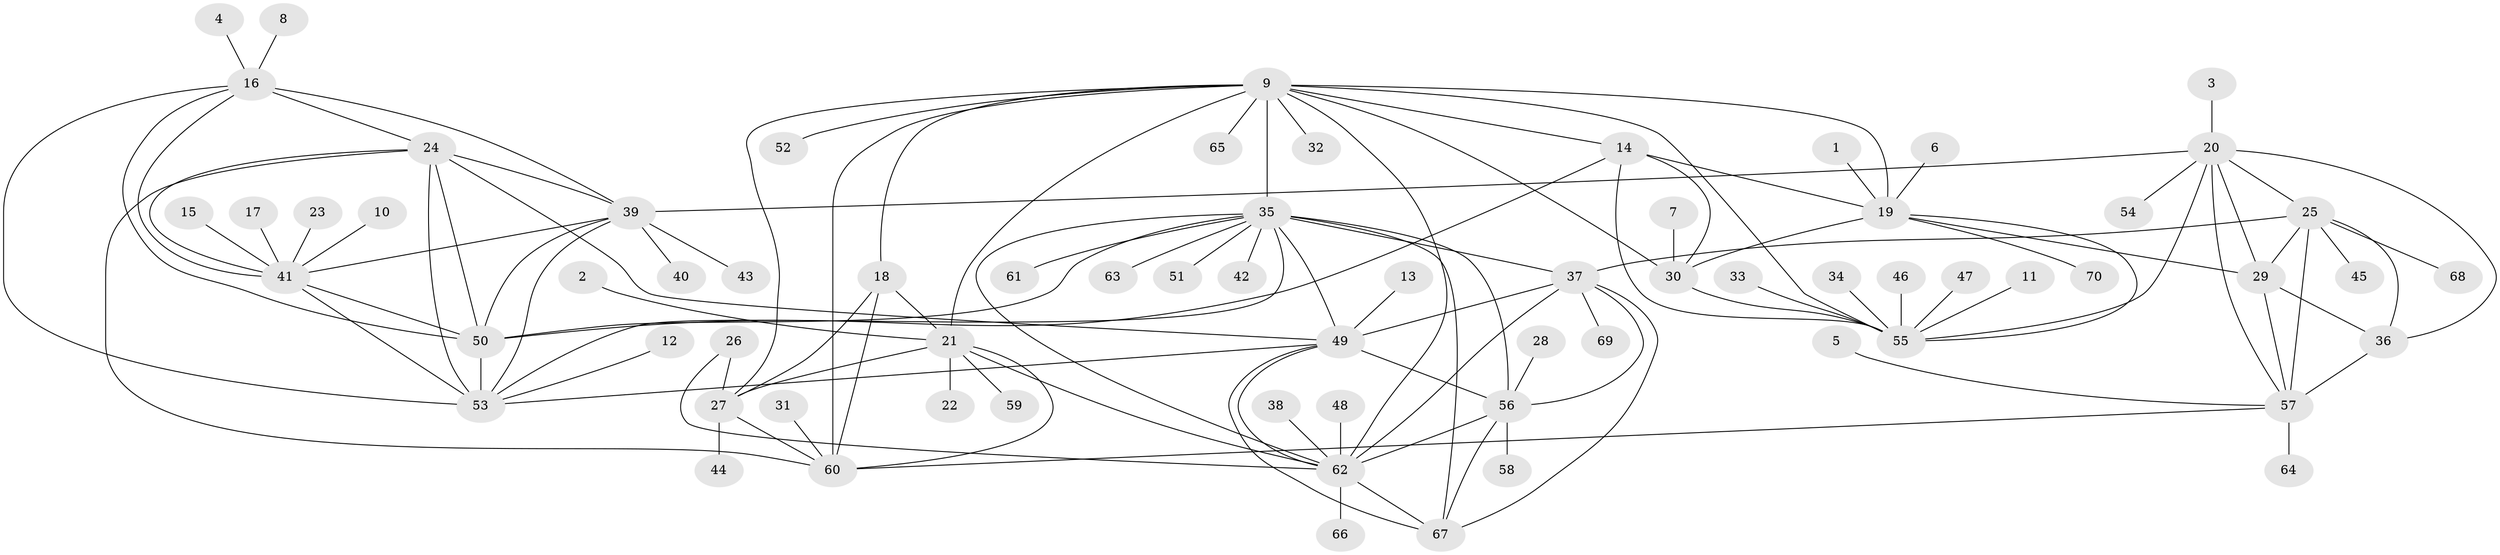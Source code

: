 // original degree distribution, {7: 0.02857142857142857, 11: 0.02857142857142857, 9: 0.07142857142857142, 12: 0.02142857142857143, 10: 0.04285714285714286, 6: 0.014285714285714285, 8: 0.02857142857142857, 14: 0.014285714285714285, 1: 0.6357142857142857, 2: 0.1, 4: 0.007142857142857143, 3: 0.007142857142857143}
// Generated by graph-tools (version 1.1) at 2025/26/03/09/25 03:26:41]
// undirected, 70 vertices, 119 edges
graph export_dot {
graph [start="1"]
  node [color=gray90,style=filled];
  1;
  2;
  3;
  4;
  5;
  6;
  7;
  8;
  9;
  10;
  11;
  12;
  13;
  14;
  15;
  16;
  17;
  18;
  19;
  20;
  21;
  22;
  23;
  24;
  25;
  26;
  27;
  28;
  29;
  30;
  31;
  32;
  33;
  34;
  35;
  36;
  37;
  38;
  39;
  40;
  41;
  42;
  43;
  44;
  45;
  46;
  47;
  48;
  49;
  50;
  51;
  52;
  53;
  54;
  55;
  56;
  57;
  58;
  59;
  60;
  61;
  62;
  63;
  64;
  65;
  66;
  67;
  68;
  69;
  70;
  1 -- 19 [weight=1.0];
  2 -- 21 [weight=1.0];
  3 -- 20 [weight=1.0];
  4 -- 16 [weight=1.0];
  5 -- 57 [weight=1.0];
  6 -- 19 [weight=1.0];
  7 -- 30 [weight=1.0];
  8 -- 16 [weight=1.0];
  9 -- 14 [weight=2.0];
  9 -- 18 [weight=2.0];
  9 -- 19 [weight=4.0];
  9 -- 21 [weight=2.0];
  9 -- 27 [weight=2.0];
  9 -- 30 [weight=2.0];
  9 -- 32 [weight=1.0];
  9 -- 35 [weight=1.0];
  9 -- 52 [weight=1.0];
  9 -- 55 [weight=2.0];
  9 -- 60 [weight=4.0];
  9 -- 62 [weight=1.0];
  9 -- 65 [weight=1.0];
  10 -- 41 [weight=1.0];
  11 -- 55 [weight=1.0];
  12 -- 53 [weight=1.0];
  13 -- 49 [weight=1.0];
  14 -- 19 [weight=2.0];
  14 -- 30 [weight=1.0];
  14 -- 50 [weight=1.0];
  14 -- 55 [weight=1.0];
  15 -- 41 [weight=1.0];
  16 -- 24 [weight=2.0];
  16 -- 39 [weight=1.0];
  16 -- 41 [weight=1.0];
  16 -- 50 [weight=1.0];
  16 -- 53 [weight=1.0];
  17 -- 41 [weight=1.0];
  18 -- 21 [weight=1.0];
  18 -- 27 [weight=1.0];
  18 -- 60 [weight=2.0];
  19 -- 29 [weight=1.0];
  19 -- 30 [weight=2.0];
  19 -- 55 [weight=2.0];
  19 -- 70 [weight=1.0];
  20 -- 25 [weight=2.0];
  20 -- 29 [weight=1.0];
  20 -- 36 [weight=1.0];
  20 -- 39 [weight=1.0];
  20 -- 54 [weight=1.0];
  20 -- 55 [weight=1.0];
  20 -- 57 [weight=2.0];
  21 -- 22 [weight=1.0];
  21 -- 27 [weight=1.0];
  21 -- 59 [weight=1.0];
  21 -- 60 [weight=2.0];
  21 -- 62 [weight=1.0];
  23 -- 41 [weight=1.0];
  24 -- 39 [weight=2.0];
  24 -- 41 [weight=2.0];
  24 -- 49 [weight=1.0];
  24 -- 50 [weight=2.0];
  24 -- 53 [weight=2.0];
  24 -- 60 [weight=2.0];
  25 -- 29 [weight=2.0];
  25 -- 36 [weight=2.0];
  25 -- 37 [weight=1.0];
  25 -- 45 [weight=1.0];
  25 -- 57 [weight=4.0];
  25 -- 68 [weight=1.0];
  26 -- 27 [weight=1.0];
  26 -- 62 [weight=1.0];
  27 -- 44 [weight=1.0];
  27 -- 60 [weight=2.0];
  28 -- 56 [weight=1.0];
  29 -- 36 [weight=1.0];
  29 -- 57 [weight=2.0];
  30 -- 55 [weight=1.0];
  31 -- 60 [weight=1.0];
  33 -- 55 [weight=1.0];
  34 -- 55 [weight=1.0];
  35 -- 37 [weight=2.0];
  35 -- 42 [weight=1.0];
  35 -- 49 [weight=1.0];
  35 -- 50 [weight=1.0];
  35 -- 51 [weight=1.0];
  35 -- 53 [weight=1.0];
  35 -- 56 [weight=1.0];
  35 -- 61 [weight=1.0];
  35 -- 62 [weight=1.0];
  35 -- 63 [weight=1.0];
  35 -- 67 [weight=1.0];
  36 -- 57 [weight=2.0];
  37 -- 49 [weight=2.0];
  37 -- 56 [weight=2.0];
  37 -- 62 [weight=2.0];
  37 -- 67 [weight=2.0];
  37 -- 69 [weight=1.0];
  38 -- 62 [weight=1.0];
  39 -- 40 [weight=1.0];
  39 -- 41 [weight=1.0];
  39 -- 43 [weight=1.0];
  39 -- 50 [weight=1.0];
  39 -- 53 [weight=1.0];
  41 -- 50 [weight=1.0];
  41 -- 53 [weight=1.0];
  46 -- 55 [weight=1.0];
  47 -- 55 [weight=1.0];
  48 -- 62 [weight=1.0];
  49 -- 53 [weight=1.0];
  49 -- 56 [weight=1.0];
  49 -- 62 [weight=1.0];
  49 -- 67 [weight=1.0];
  50 -- 53 [weight=1.0];
  56 -- 58 [weight=1.0];
  56 -- 62 [weight=1.0];
  56 -- 67 [weight=1.0];
  57 -- 60 [weight=1.0];
  57 -- 64 [weight=1.0];
  62 -- 66 [weight=1.0];
  62 -- 67 [weight=1.0];
}
